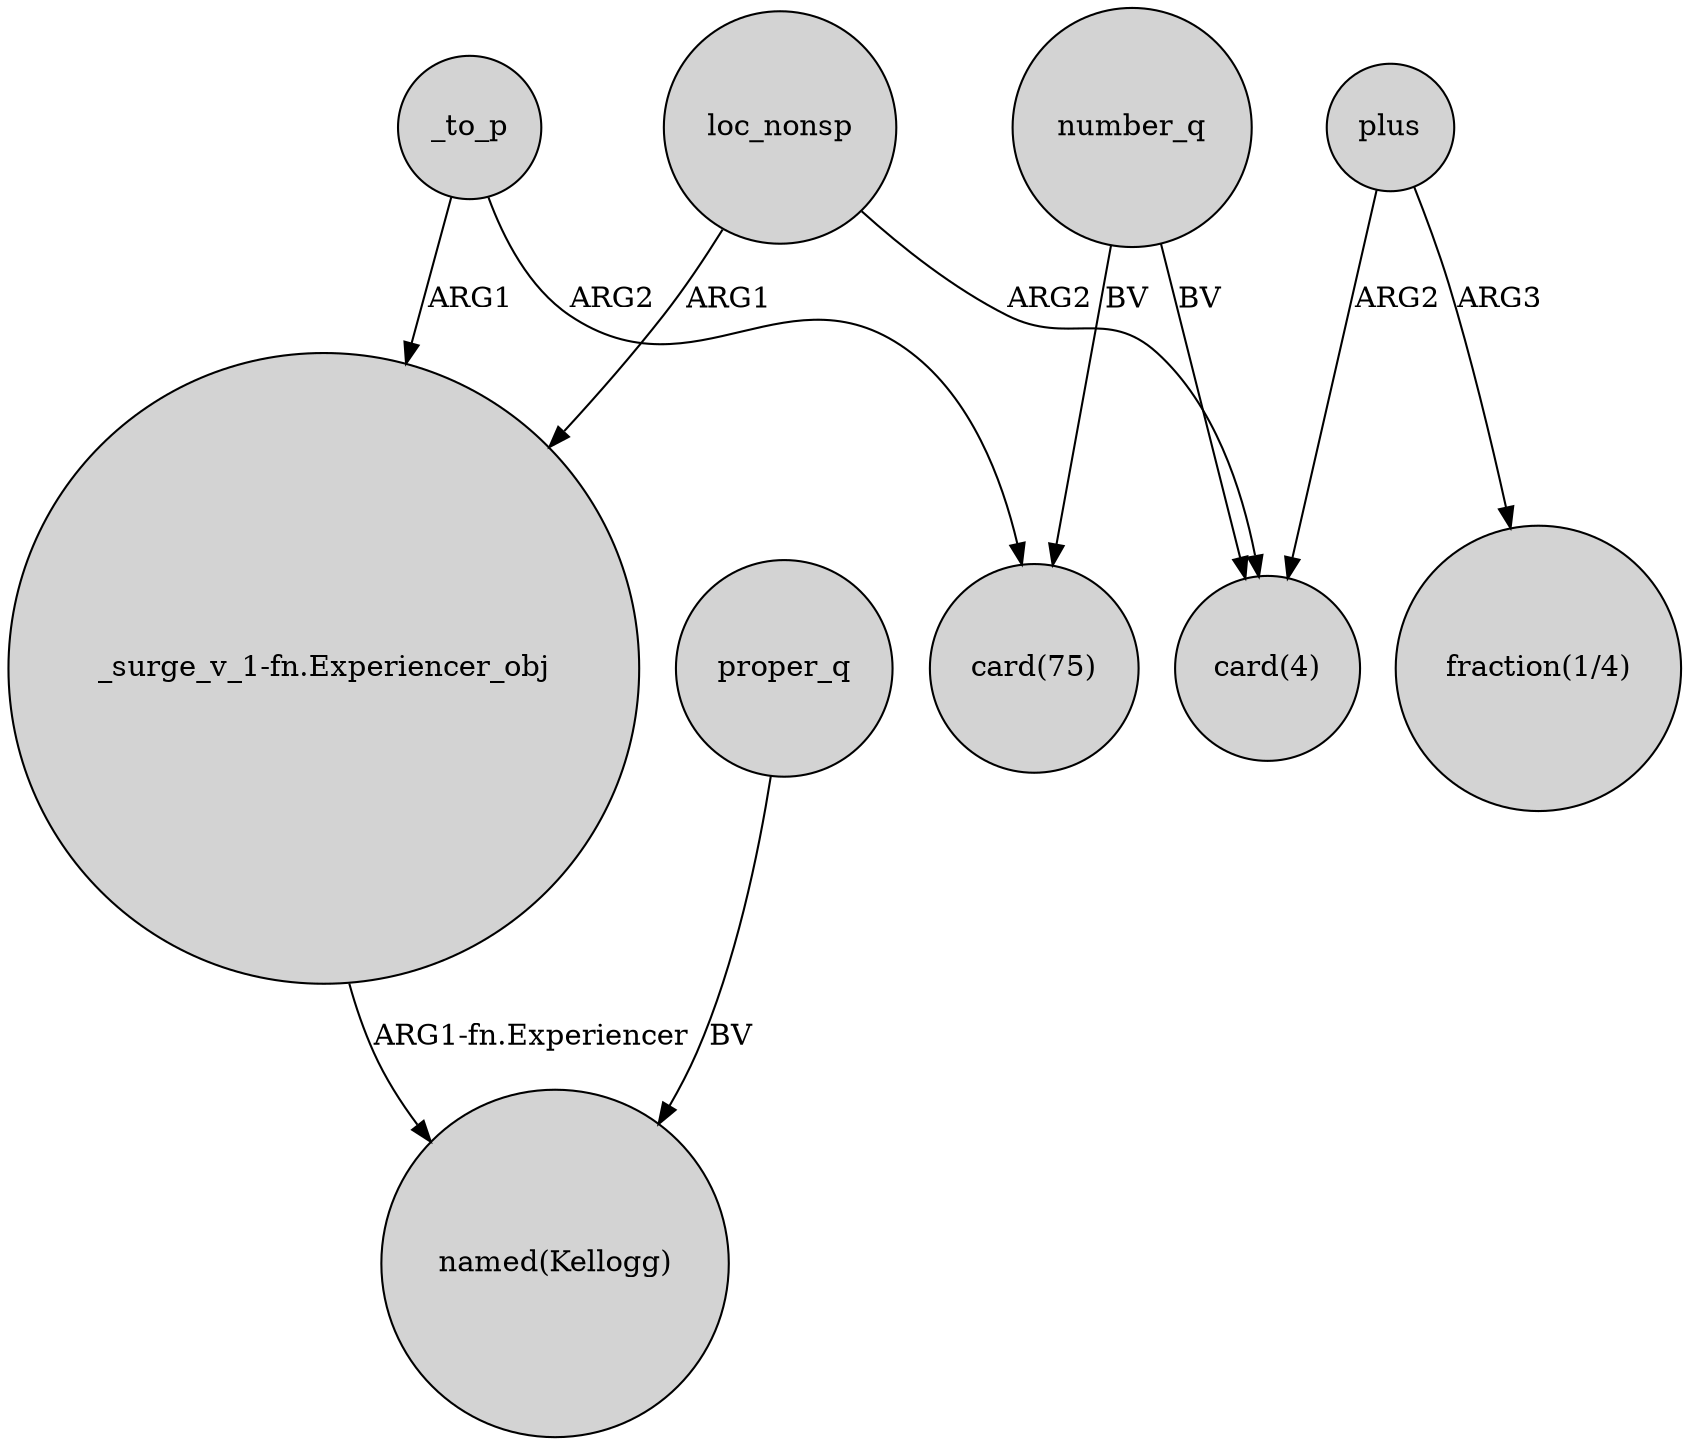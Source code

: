 digraph {
	node [shape=circle style=filled]
	loc_nonsp -> "_surge_v_1-fn.Experiencer_obj" [label=ARG1]
	plus -> "fraction(1/4)" [label=ARG3]
	loc_nonsp -> "card(4)" [label=ARG2]
	"_surge_v_1-fn.Experiencer_obj" -> "named(Kellogg)" [label="ARG1-fn.Experiencer"]
	plus -> "card(4)" [label=ARG2]
	number_q -> "card(75)" [label=BV]
	_to_p -> "card(75)" [label=ARG2]
	proper_q -> "named(Kellogg)" [label=BV]
	number_q -> "card(4)" [label=BV]
	_to_p -> "_surge_v_1-fn.Experiencer_obj" [label=ARG1]
}
